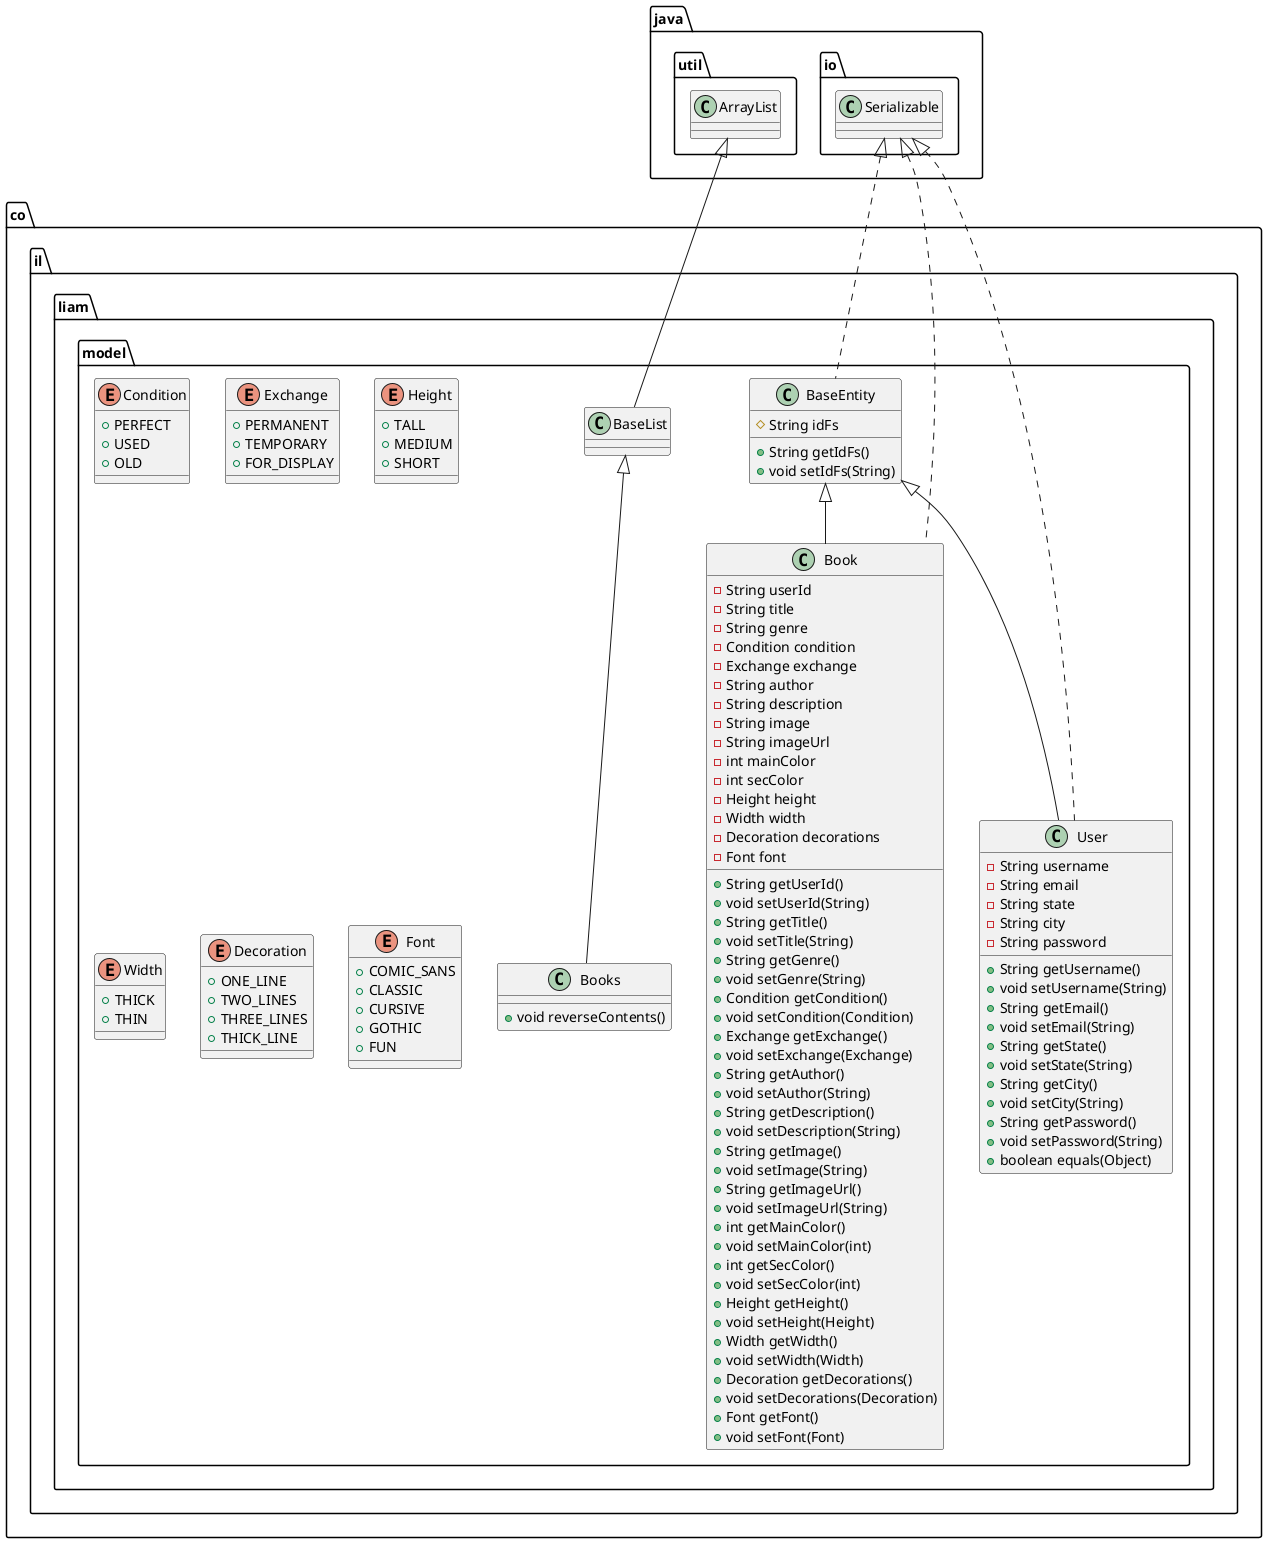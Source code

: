 @startuml
class co.il.liam.model.BaseEntity {
# String idFs
+ String getIdFs()
+ void setIdFs(String)
}


class co.il.liam.model.BaseList {
}
class co.il.liam.model.Books {
+ void reverseContents()
}

class co.il.liam.model.Book {
- String userId
- String title
- String genre
- Condition condition
- Exchange exchange
- String author
- String description
- String image
- String imageUrl
- int mainColor
- int secColor
- Height height
- Width width
- Decoration decorations
- Font font
+ String getUserId()
+ void setUserId(String)
+ String getTitle()
+ void setTitle(String)
+ String getGenre()
+ void setGenre(String)
+ Condition getCondition()
+ void setCondition(Condition)
+ Exchange getExchange()
+ void setExchange(Exchange)
+ String getAuthor()
+ void setAuthor(String)
+ String getDescription()
+ void setDescription(String)
+ String getImage()
+ void setImage(String)
+ String getImageUrl()
+ void setImageUrl(String)
+ int getMainColor()
+ void setMainColor(int)
+ int getSecColor()
+ void setSecColor(int)
+ Height getHeight()
+ void setHeight(Height)
+ Width getWidth()
+ void setWidth(Width)
+ Decoration getDecorations()
+ void setDecorations(Decoration)
+ Font getFont()
+ void setFont(Font)
}


enum co.il.liam.model.Condition {
+  PERFECT
+  USED
+  OLD
}

enum co.il.liam.model.Exchange {
+  PERMANENT
+  TEMPORARY
+  FOR_DISPLAY
}

enum co.il.liam.model.Height {
+  TALL
+  MEDIUM
+  SHORT
}

enum co.il.liam.model.Width {
+  THICK
+  THIN
}

enum co.il.liam.model.Decoration {
+  ONE_LINE
+  TWO_LINES
+  THREE_LINES
+  THICK_LINE
}

enum co.il.liam.model.Font {
+  COMIC_SANS
+  CLASSIC
+  CURSIVE
+  GOTHIC
+  FUN
}

class co.il.liam.model.User {
- String username
- String email
- String state
- String city
- String password
+ String getUsername()
+ void setUsername(String)
+ String getEmail()
+ void setEmail(String)
+ String getState()
+ void setState(String)
+ String getCity()
+ void setCity(String)
+ String getPassword()
+ void setPassword(String)
+ boolean equals(Object)
}




java.io.Serializable <|.. co.il.liam.model.BaseEntity
java.util.ArrayList <|-- co.il.liam.model.BaseList
co.il.liam.model.BaseList <|-- co.il.liam.model.Books
java.io.Serializable <|.. co.il.liam.model.Book
co.il.liam.model.BaseEntity <|-- co.il.liam.model.Book
java.io.Serializable <|.. co.il.liam.model.User
co.il.liam.model.BaseEntity <|-- co.il.liam.model.User
@enduml